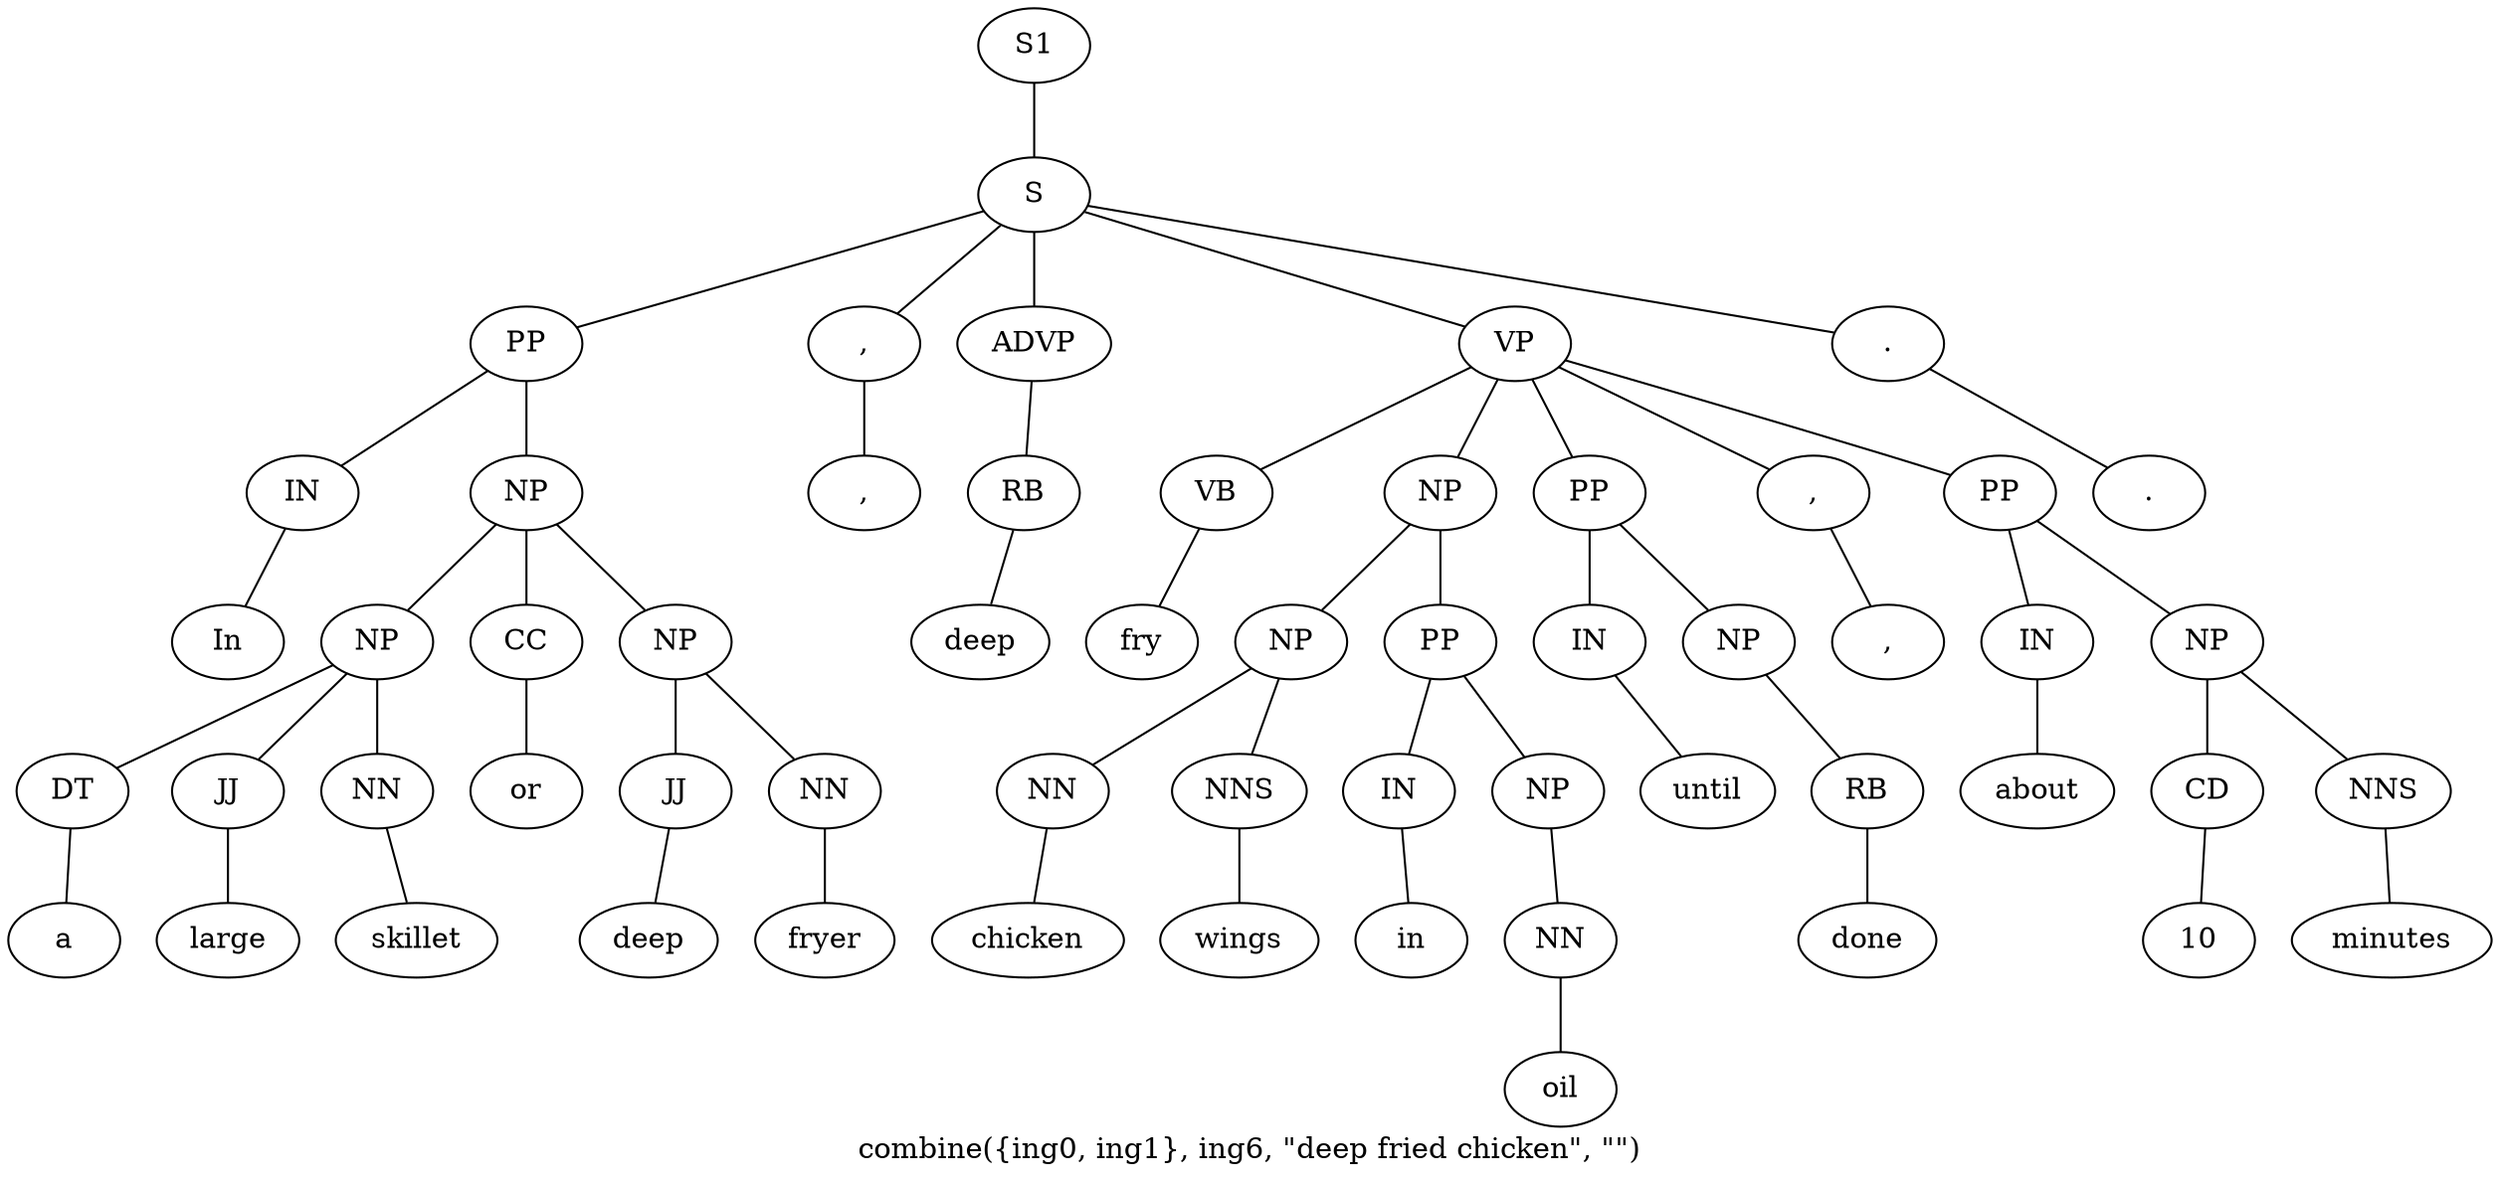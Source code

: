 graph SyntaxGraph {
	label = "combine({ing0, ing1}, ing6, \"deep fried chicken\", \"\")";
	Node0 [label="S1"];
	Node1 [label="S"];
	Node2 [label="PP"];
	Node3 [label="IN"];
	Node4 [label="In"];
	Node5 [label="NP"];
	Node6 [label="NP"];
	Node7 [label="DT"];
	Node8 [label="a"];
	Node9 [label="JJ"];
	Node10 [label="large"];
	Node11 [label="NN"];
	Node12 [label="skillet"];
	Node13 [label="CC"];
	Node14 [label="or"];
	Node15 [label="NP"];
	Node16 [label="JJ"];
	Node17 [label="deep"];
	Node18 [label="NN"];
	Node19 [label="fryer"];
	Node20 [label=","];
	Node21 [label=","];
	Node22 [label="ADVP"];
	Node23 [label="RB"];
	Node24 [label="deep"];
	Node25 [label="VP"];
	Node26 [label="VB"];
	Node27 [label="fry"];
	Node28 [label="NP"];
	Node29 [label="NP"];
	Node30 [label="NN"];
	Node31 [label="chicken"];
	Node32 [label="NNS"];
	Node33 [label="wings"];
	Node34 [label="PP"];
	Node35 [label="IN"];
	Node36 [label="in"];
	Node37 [label="NP"];
	Node38 [label="NN"];
	Node39 [label="oil"];
	Node40 [label="PP"];
	Node41 [label="IN"];
	Node42 [label="until"];
	Node43 [label="NP"];
	Node44 [label="RB"];
	Node45 [label="done"];
	Node46 [label=","];
	Node47 [label=","];
	Node48 [label="PP"];
	Node49 [label="IN"];
	Node50 [label="about"];
	Node51 [label="NP"];
	Node52 [label="CD"];
	Node53 [label="10"];
	Node54 [label="NNS"];
	Node55 [label="minutes"];
	Node56 [label="."];
	Node57 [label="."];

	Node0 -- Node1;
	Node1 -- Node2;
	Node1 -- Node20;
	Node1 -- Node22;
	Node1 -- Node25;
	Node1 -- Node56;
	Node2 -- Node3;
	Node2 -- Node5;
	Node3 -- Node4;
	Node5 -- Node6;
	Node5 -- Node13;
	Node5 -- Node15;
	Node6 -- Node7;
	Node6 -- Node9;
	Node6 -- Node11;
	Node7 -- Node8;
	Node9 -- Node10;
	Node11 -- Node12;
	Node13 -- Node14;
	Node15 -- Node16;
	Node15 -- Node18;
	Node16 -- Node17;
	Node18 -- Node19;
	Node20 -- Node21;
	Node22 -- Node23;
	Node23 -- Node24;
	Node25 -- Node26;
	Node25 -- Node28;
	Node25 -- Node40;
	Node25 -- Node46;
	Node25 -- Node48;
	Node26 -- Node27;
	Node28 -- Node29;
	Node28 -- Node34;
	Node29 -- Node30;
	Node29 -- Node32;
	Node30 -- Node31;
	Node32 -- Node33;
	Node34 -- Node35;
	Node34 -- Node37;
	Node35 -- Node36;
	Node37 -- Node38;
	Node38 -- Node39;
	Node40 -- Node41;
	Node40 -- Node43;
	Node41 -- Node42;
	Node43 -- Node44;
	Node44 -- Node45;
	Node46 -- Node47;
	Node48 -- Node49;
	Node48 -- Node51;
	Node49 -- Node50;
	Node51 -- Node52;
	Node51 -- Node54;
	Node52 -- Node53;
	Node54 -- Node55;
	Node56 -- Node57;
}